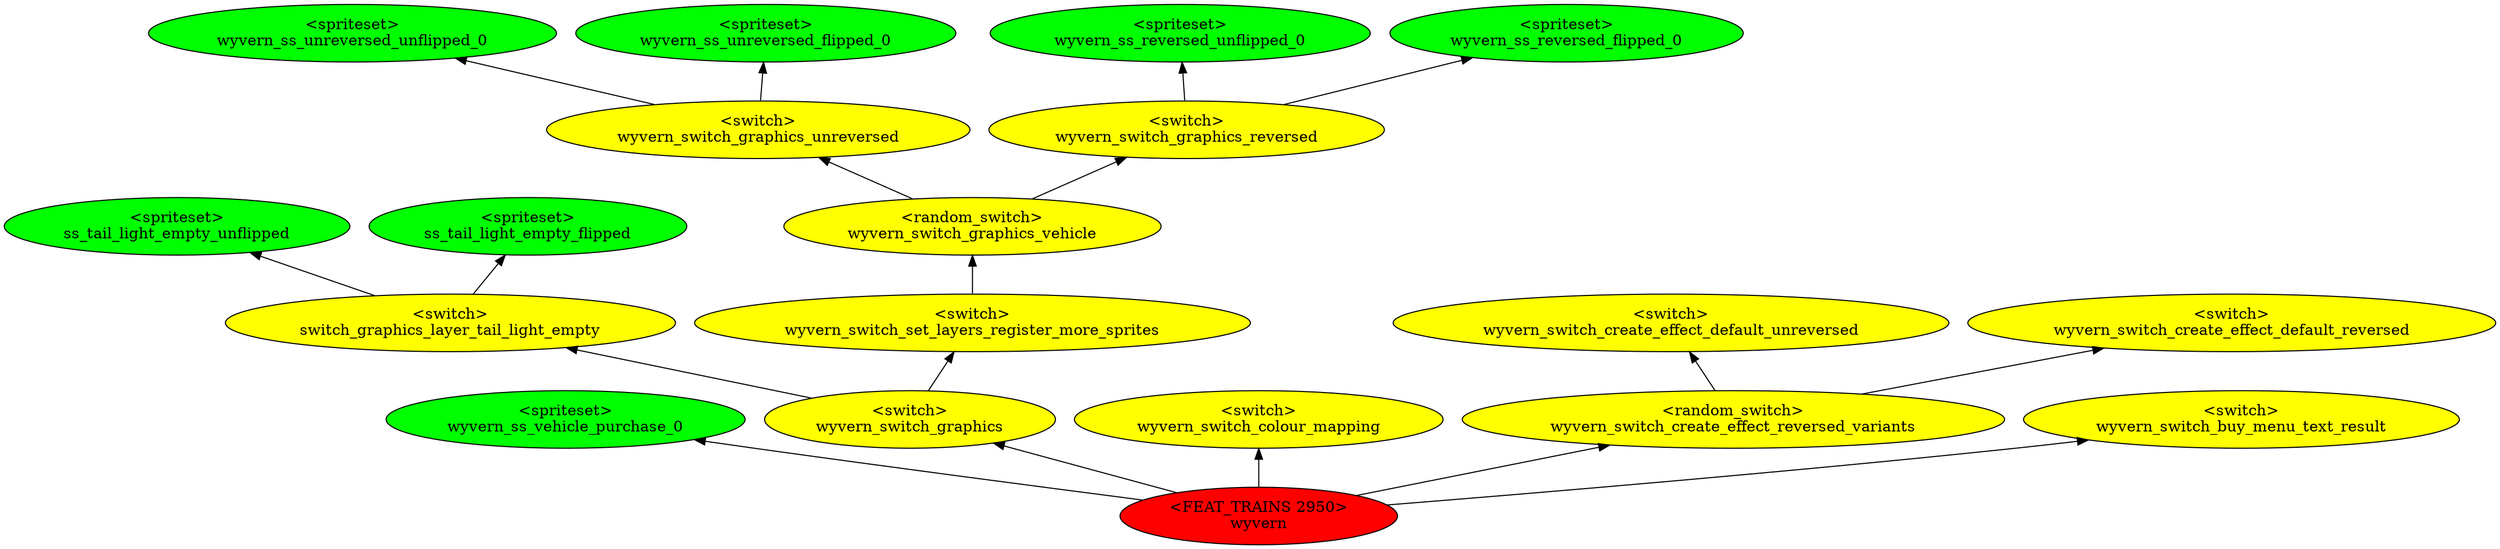 digraph {
rankdir="BT"
ss_tail_light_empty_unflipped [fillcolor=green style="filled" label="<spriteset>\nss_tail_light_empty_unflipped"]
ss_tail_light_empty_flipped [fillcolor=green style="filled" label="<spriteset>\nss_tail_light_empty_flipped"]
switch_graphics_layer_tail_light_empty [fillcolor=yellow style="filled" label="<switch>\nswitch_graphics_layer_tail_light_empty"]
wyvern_ss_unreversed_unflipped_0 [fillcolor=green style="filled" label="<spriteset>\nwyvern_ss_unreversed_unflipped_0"]
wyvern_ss_unreversed_flipped_0 [fillcolor=green style="filled" label="<spriteset>\nwyvern_ss_unreversed_flipped_0"]
wyvern_switch_graphics_unreversed [fillcolor=yellow style="filled" label="<switch>\nwyvern_switch_graphics_unreversed"]
wyvern_ss_reversed_unflipped_0 [fillcolor=green style="filled" label="<spriteset>\nwyvern_ss_reversed_unflipped_0"]
wyvern_ss_reversed_flipped_0 [fillcolor=green style="filled" label="<spriteset>\nwyvern_ss_reversed_flipped_0"]
wyvern_switch_graphics_reversed [fillcolor=yellow style="filled" label="<switch>\nwyvern_switch_graphics_reversed"]
wyvern_switch_graphics_vehicle [fillcolor=yellow style="filled" label="<random_switch>\nwyvern_switch_graphics_vehicle"]
wyvern_ss_vehicle_purchase_0 [fillcolor=green style="filled" label="<spriteset>\nwyvern_ss_vehicle_purchase_0"]
wyvern_switch_set_layers_register_more_sprites [fillcolor=yellow style="filled" label="<switch>\nwyvern_switch_set_layers_register_more_sprites"]
wyvern_switch_graphics [fillcolor=yellow style="filled" label="<switch>\nwyvern_switch_graphics"]
wyvern_switch_colour_mapping [fillcolor=yellow style="filled" label="<switch>\nwyvern_switch_colour_mapping"]
wyvern_switch_create_effect_default_unreversed [fillcolor=yellow style="filled" label="<switch>\nwyvern_switch_create_effect_default_unreversed"]
wyvern_switch_create_effect_default_reversed [fillcolor=yellow style="filled" label="<switch>\nwyvern_switch_create_effect_default_reversed"]
wyvern_switch_create_effect_reversed_variants [fillcolor=yellow style="filled" label="<random_switch>\nwyvern_switch_create_effect_reversed_variants"]
wyvern_switch_buy_menu_text_result [fillcolor=yellow style="filled" label="<switch>\nwyvern_switch_buy_menu_text_result"]
wyvern [fillcolor=red style="filled" label="<FEAT_TRAINS 2950>\nwyvern"]
wyvern_switch_graphics->switch_graphics_layer_tail_light_empty
wyvern_switch_set_layers_register_more_sprites->wyvern_switch_graphics_vehicle
wyvern_switch_create_effect_reversed_variants->wyvern_switch_create_effect_default_unreversed
switch_graphics_layer_tail_light_empty->ss_tail_light_empty_flipped
wyvern_switch_graphics_reversed->wyvern_ss_reversed_unflipped_0
wyvern_switch_graphics_unreversed->wyvern_ss_unreversed_flipped_0
wyvern_switch_create_effect_reversed_variants->wyvern_switch_create_effect_default_reversed
wyvern_switch_graphics->wyvern_switch_set_layers_register_more_sprites
wyvern_switch_graphics_reversed->wyvern_ss_reversed_flipped_0
wyvern->wyvern_switch_buy_menu_text_result
wyvern->wyvern_ss_vehicle_purchase_0
wyvern_switch_graphics_unreversed->wyvern_ss_unreversed_unflipped_0
switch_graphics_layer_tail_light_empty->ss_tail_light_empty_unflipped
wyvern_switch_graphics_vehicle->wyvern_switch_graphics_reversed
wyvern->wyvern_switch_create_effect_reversed_variants
wyvern_switch_graphics_vehicle->wyvern_switch_graphics_unreversed
wyvern->wyvern_switch_graphics
wyvern->wyvern_switch_colour_mapping
}
